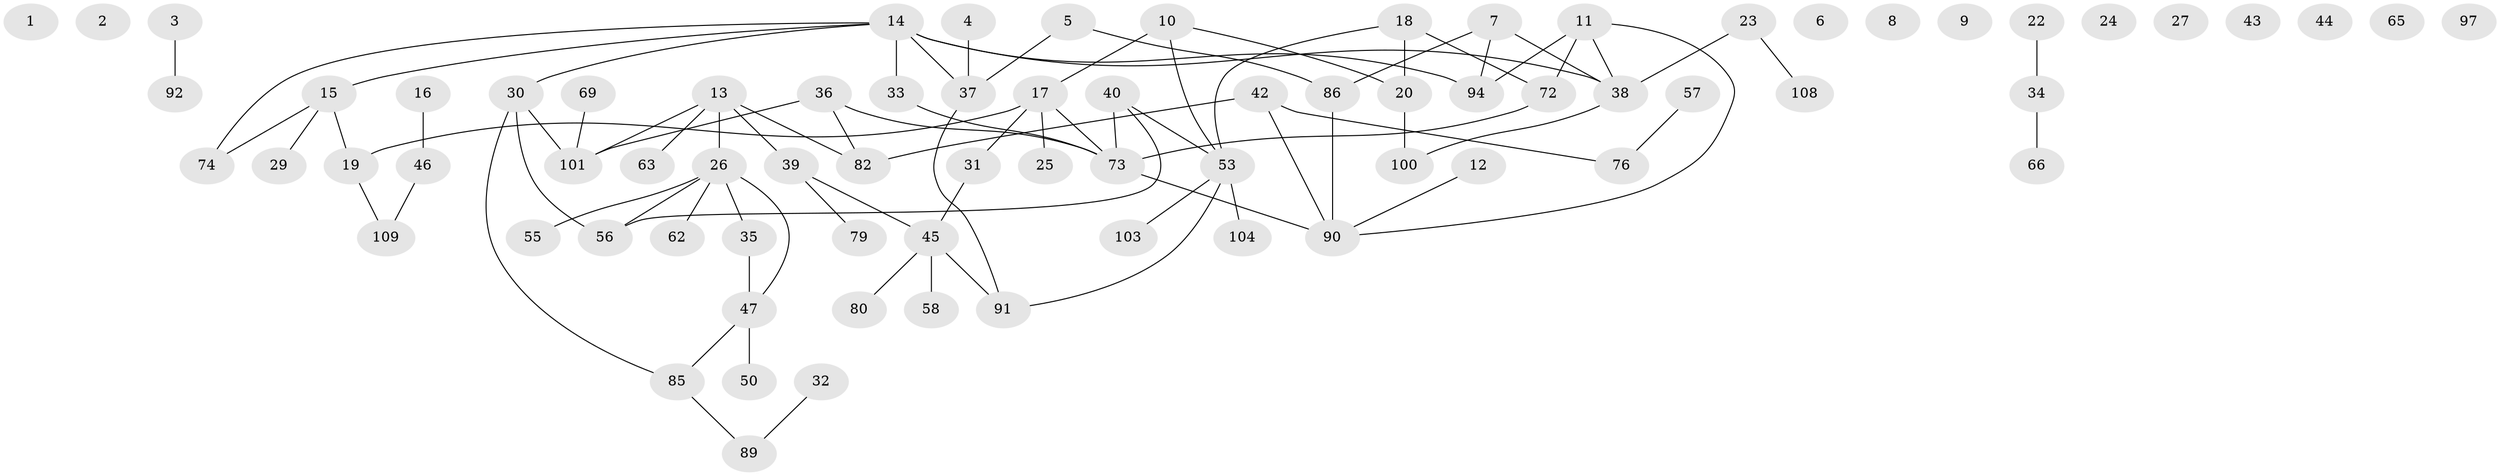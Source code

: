 // original degree distribution, {0: 0.09009009009009009, 1: 0.25225225225225223, 2: 0.26126126126126126, 3: 0.26126126126126126, 4: 0.09009009009009009, 6: 0.018018018018018018, 5: 0.02702702702702703}
// Generated by graph-tools (version 1.1) at 2025/41/03/06/25 10:41:19]
// undirected, 76 vertices, 84 edges
graph export_dot {
graph [start="1"]
  node [color=gray90,style=filled];
  1;
  2;
  3 [super="+49"];
  4 [super="+83"];
  5;
  6;
  7 [super="+60"];
  8;
  9;
  10 [super="+77"];
  11 [super="+28"];
  12;
  13 [super="+21"];
  14 [super="+52"];
  15 [super="+88"];
  16;
  17 [super="+87"];
  18 [super="+75"];
  19;
  20 [super="+107"];
  22;
  23 [super="+105"];
  24 [super="+64"];
  25;
  26 [super="+71"];
  27;
  29;
  30 [super="+67"];
  31;
  32;
  33;
  34 [super="+41"];
  35 [super="+48"];
  36 [super="+59"];
  37 [super="+95"];
  38 [super="+61"];
  39;
  40 [super="+54"];
  42 [super="+51"];
  43;
  44;
  45 [super="+110"];
  46 [super="+70"];
  47 [super="+68"];
  50;
  53 [super="+99"];
  55 [super="+84"];
  56;
  57;
  58 [super="+78"];
  62;
  63;
  65;
  66 [super="+93"];
  69 [super="+81"];
  72;
  73 [super="+106"];
  74;
  76;
  79;
  80;
  82 [super="+96"];
  85;
  86 [super="+102"];
  89;
  90 [super="+98"];
  91;
  92;
  94;
  97;
  100;
  101 [super="+111"];
  103;
  104;
  108;
  109;
  3 -- 92;
  4 -- 37;
  5 -- 86;
  5 -- 37;
  7 -- 94;
  7 -- 38 [weight=2];
  7 -- 86;
  10 -- 20;
  10 -- 17;
  10 -- 53;
  11 -- 94;
  11 -- 90;
  11 -- 72;
  11 -- 38;
  12 -- 90;
  13 -- 39;
  13 -- 63;
  13 -- 101;
  13 -- 82;
  13 -- 26;
  14 -- 15;
  14 -- 74;
  14 -- 33;
  14 -- 37;
  14 -- 38;
  14 -- 30;
  14 -- 94;
  15 -- 74;
  15 -- 19;
  15 -- 29;
  16 -- 46;
  17 -- 19;
  17 -- 31;
  17 -- 25;
  17 -- 73;
  18 -- 72;
  18 -- 20;
  18 -- 53;
  19 -- 109;
  20 -- 100;
  22 -- 34;
  23 -- 108;
  23 -- 38;
  26 -- 56;
  26 -- 62;
  26 -- 55;
  26 -- 47;
  26 -- 35;
  30 -- 56;
  30 -- 85;
  30 -- 101;
  31 -- 45;
  32 -- 89;
  33 -- 73;
  34 -- 66;
  35 -- 47;
  36 -- 82;
  36 -- 101;
  36 -- 73;
  37 -- 91;
  38 -- 100;
  39 -- 79;
  39 -- 45;
  40 -- 56;
  40 -- 53;
  40 -- 73;
  42 -- 76;
  42 -- 90;
  42 -- 82;
  45 -- 58;
  45 -- 80;
  45 -- 91;
  46 -- 109;
  47 -- 50;
  47 -- 85;
  53 -- 91;
  53 -- 104;
  53 -- 103;
  57 -- 76;
  69 -- 101;
  72 -- 73;
  73 -- 90;
  85 -- 89;
  86 -- 90;
}
